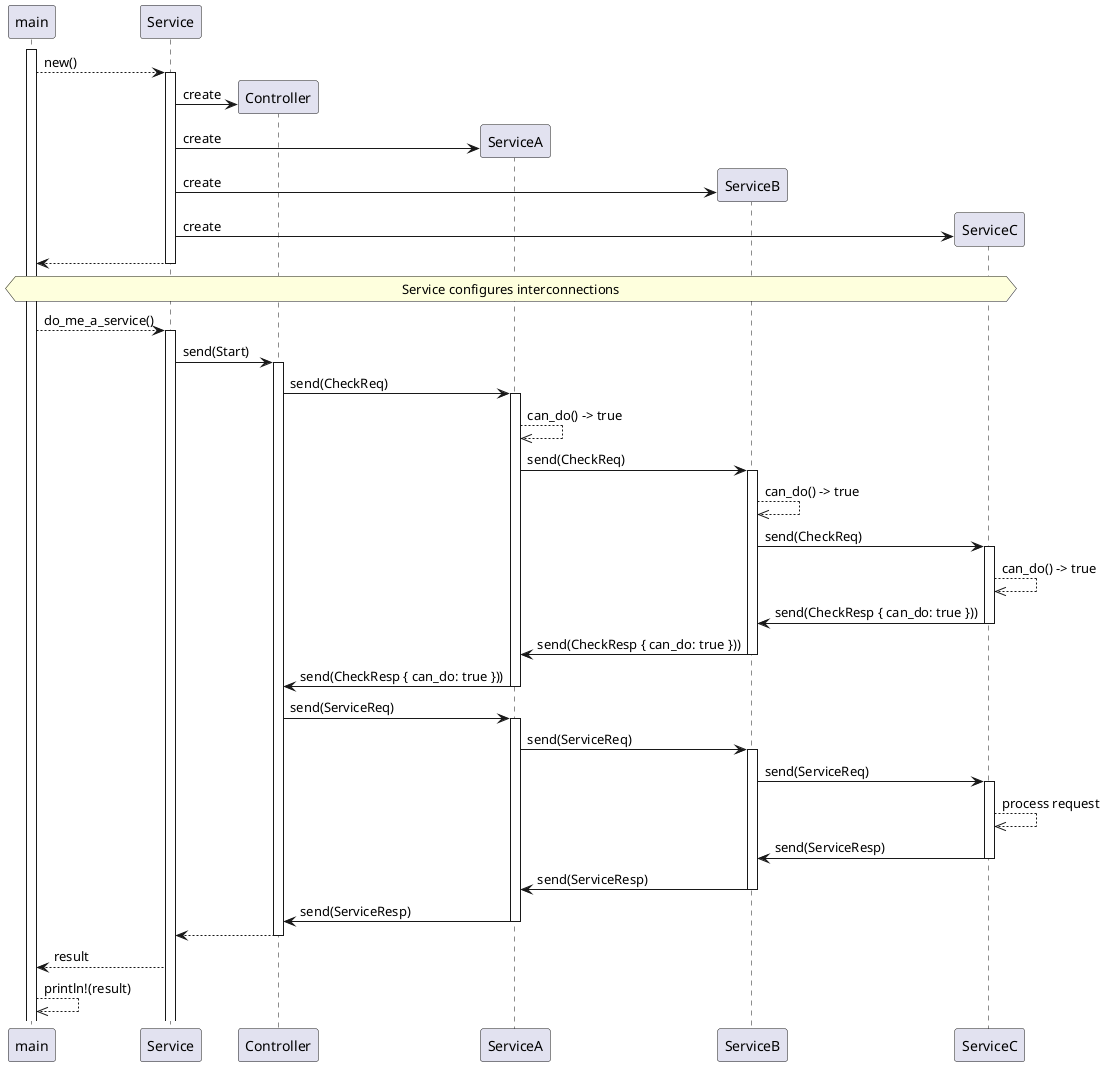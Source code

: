 @startuml Setup

participant main
participant Service as S
participant Controller  as CT
participant ServiceA  as A
participant ServiceB  as B
participant ServiceC  as C

activate main
main --> S: new()
activate S
S -> CT **: create
S -> A **: create
S -> B **: create
S -> C **: create
main <-- S
deactivate S

hnote across: Service configures interconnections

main --> S: do_me_a_service()
activate S
S -> CT: send(Start)
activate CT
CT -> A: send(CheckReq)
activate A
A -->> A: can_do() -> true
A -> B: send(CheckReq)
activate B
B -->> B: can_do() -> true
B -> C: send(CheckReq)
activate C
C -->> C: can_do() -> true
B <- C: send(CheckResp { can_do: true }))
deactivate C
A <- B: send(CheckResp { can_do: true }))
deactivate B
CT <- A: send(CheckResp { can_do: true }))
deactivate A
CT -> A: send(ServiceReq)
activate A
A -> B: send(ServiceReq)
activate B
B -> C: send(ServiceReq)
activate C
C -->> C: process request
B <- C: send(ServiceResp)
deactivate C
A <- B: send(ServiceResp)
deactivate B
CT <- A: send(ServiceResp)
deactivate A
S <-- CT 
deactivate CT
main <-- S: result
main -->> main: println!(result)

@enduml